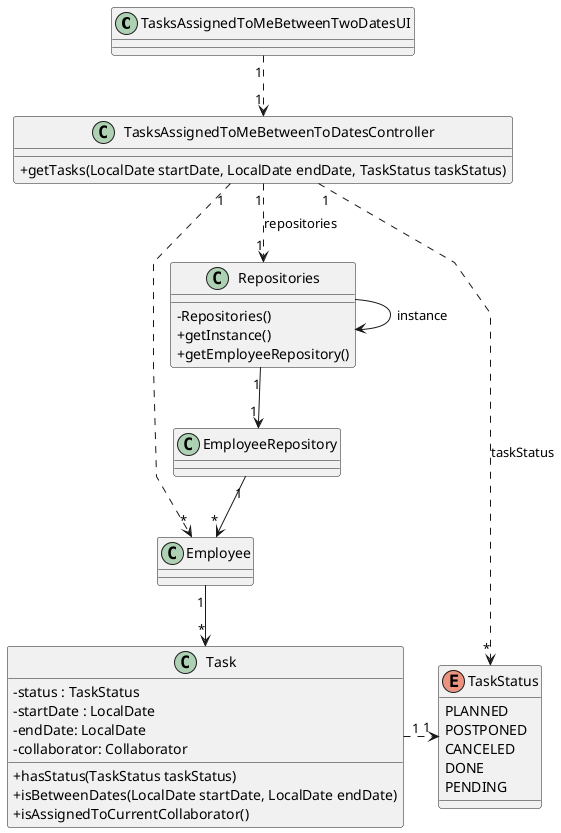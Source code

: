 @startuml
skinparam packageStyle rectangle
skinparam shadowing false
skinparam linetype polyline
skinparam classAttributeIconSize 0


class TasksAssignedToMeBetweenTwoDatesUI {

}


class TasksAssignedToMeBetweenToDatesController {


    +getTasks(LocalDate startDate, LocalDate endDate, TaskStatus taskStatus)

}

class Repositories {
    -Repositories()
    +getInstance()
    +getEmployeeRepository()
}

class EmployeeRepository {

}

class Task {
    -status : TaskStatus
    -startDate : LocalDate
    -endDate: LocalDate
    -collaborator: Collaborator
    +hasStatus(TaskStatus taskStatus)
    +isBetweenDates(LocalDate startDate, LocalDate endDate)
    +isAssignedToCurrentCollaborator()
}

enum TaskStatus {
    PLANNED
    POSTPONED
    CANCELED
    DONE
    PENDING
}

class Employee {
}

TasksAssignedToMeBetweenTwoDatesUI "1" ..> "1" TasksAssignedToMeBetweenToDatesController
TasksAssignedToMeBetweenToDatesController "1" ..> "1" Repositories: repositories

TasksAssignedToMeBetweenToDatesController "1" .> "*" Employee
TasksAssignedToMeBetweenToDatesController "1" .> "*" TaskStatus: taskStatus
Repositories --> Repositories: instance
Repositories "1" --> "1" EmployeeRepository
EmployeeRepository "1" --> "*" Employee
Employee "1" --> "*" Task
Task "1" .> "1" TaskStatus


@enduml